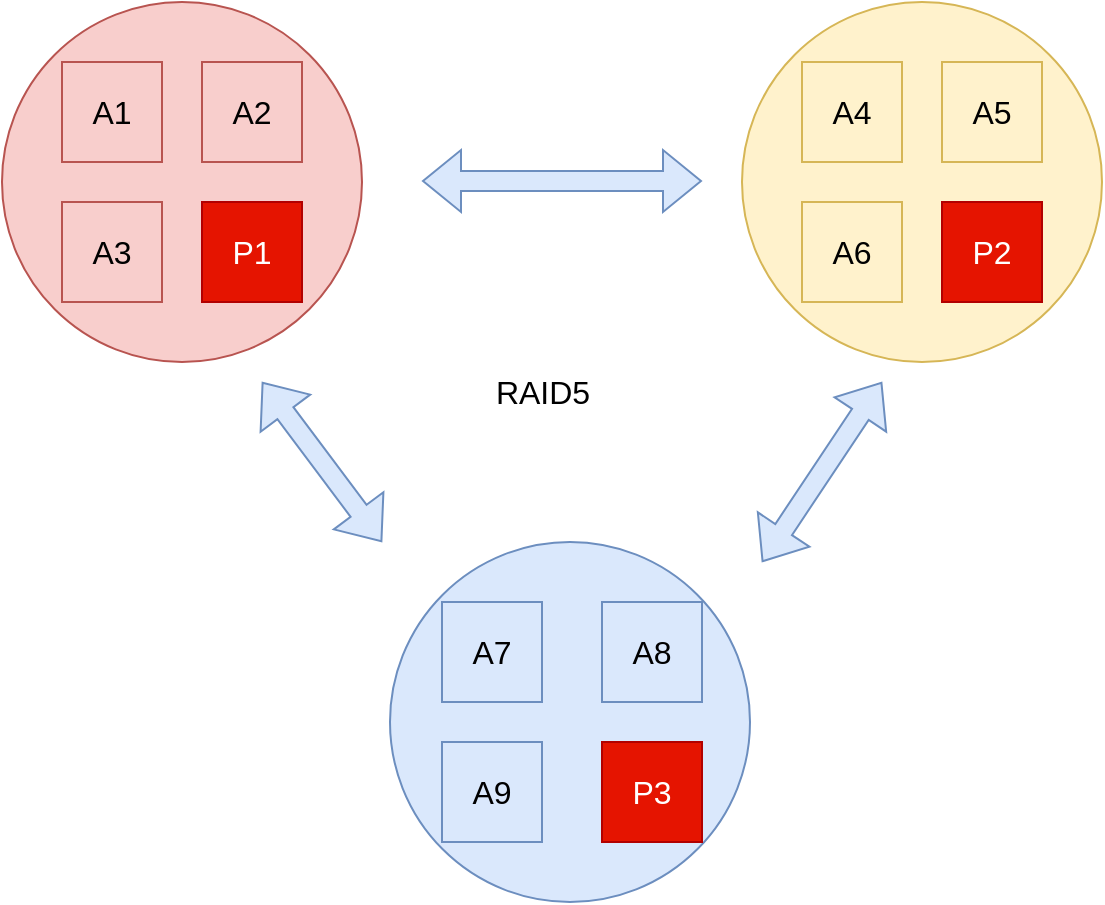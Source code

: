 <mxfile version="26.2.4">
  <diagram name="第 1 页" id="Sry36QNPKHKFNGIRxmHr">
    <mxGraphModel dx="1428" dy="751" grid="1" gridSize="10" guides="1" tooltips="1" connect="1" arrows="1" fold="1" page="1" pageScale="1" pageWidth="827" pageHeight="1169" math="0" shadow="0">
      <root>
        <mxCell id="0" />
        <mxCell id="1" parent="0" />
        <mxCell id="oVKJz21ijN3CRCaaMMc1-1" value="" style="ellipse;whiteSpace=wrap;html=1;aspect=fixed;fillColor=#f8cecc;strokeColor=#b85450;fontSize=16;" vertex="1" parent="1">
          <mxGeometry x="130" y="200" width="180" height="180" as="geometry" />
        </mxCell>
        <mxCell id="oVKJz21ijN3CRCaaMMc1-2" value="" style="ellipse;whiteSpace=wrap;html=1;aspect=fixed;fillColor=#fff2cc;strokeColor=#d6b656;fontSize=16;" vertex="1" parent="1">
          <mxGeometry x="500" y="200" width="180" height="180" as="geometry" />
        </mxCell>
        <mxCell id="oVKJz21ijN3CRCaaMMc1-3" value="" style="ellipse;whiteSpace=wrap;html=1;aspect=fixed;fillColor=#dae8fc;strokeColor=#6c8ebf;fontSize=16;" vertex="1" parent="1">
          <mxGeometry x="324" y="470" width="180" height="180" as="geometry" />
        </mxCell>
        <mxCell id="oVKJz21ijN3CRCaaMMc1-4" value="A1" style="whiteSpace=wrap;html=1;aspect=fixed;fillColor=#f8cecc;strokeColor=#b85450;fontSize=16;" vertex="1" parent="1">
          <mxGeometry x="160" y="230" width="50" height="50" as="geometry" />
        </mxCell>
        <mxCell id="oVKJz21ijN3CRCaaMMc1-5" value="A3" style="whiteSpace=wrap;html=1;aspect=fixed;fillColor=#f8cecc;strokeColor=#b85450;fontSize=16;" vertex="1" parent="1">
          <mxGeometry x="160" y="300" width="50" height="50" as="geometry" />
        </mxCell>
        <mxCell id="oVKJz21ijN3CRCaaMMc1-6" value="A2" style="whiteSpace=wrap;html=1;aspect=fixed;fillColor=#f8cecc;strokeColor=#b85450;fontSize=16;" vertex="1" parent="1">
          <mxGeometry x="230" y="230" width="50" height="50" as="geometry" />
        </mxCell>
        <mxCell id="oVKJz21ijN3CRCaaMMc1-7" value="P1" style="whiteSpace=wrap;html=1;aspect=fixed;fillColor=#e51400;fontColor=#ffffff;strokeColor=#B20000;fontSize=16;" vertex="1" parent="1">
          <mxGeometry x="230" y="300" width="50" height="50" as="geometry" />
        </mxCell>
        <mxCell id="oVKJz21ijN3CRCaaMMc1-8" value="A4" style="whiteSpace=wrap;html=1;aspect=fixed;fillColor=#fff2cc;strokeColor=#d6b656;fontSize=16;" vertex="1" parent="1">
          <mxGeometry x="530" y="230" width="50" height="50" as="geometry" />
        </mxCell>
        <mxCell id="oVKJz21ijN3CRCaaMMc1-9" value="A6" style="whiteSpace=wrap;html=1;aspect=fixed;fillColor=#fff2cc;strokeColor=#d6b656;fontSize=16;" vertex="1" parent="1">
          <mxGeometry x="530" y="300" width="50" height="50" as="geometry" />
        </mxCell>
        <mxCell id="oVKJz21ijN3CRCaaMMc1-10" value="A5" style="whiteSpace=wrap;html=1;aspect=fixed;fillColor=#fff2cc;strokeColor=#d6b656;fontSize=16;" vertex="1" parent="1">
          <mxGeometry x="600" y="230" width="50" height="50" as="geometry" />
        </mxCell>
        <mxCell id="oVKJz21ijN3CRCaaMMc1-11" value="P2" style="whiteSpace=wrap;html=1;aspect=fixed;fillColor=#e51400;fontColor=#ffffff;strokeColor=#B20000;fontSize=16;" vertex="1" parent="1">
          <mxGeometry x="600" y="300" width="50" height="50" as="geometry" />
        </mxCell>
        <mxCell id="oVKJz21ijN3CRCaaMMc1-12" value="A7" style="whiteSpace=wrap;html=1;aspect=fixed;fillColor=#dae8fc;strokeColor=#6c8ebf;fontSize=16;" vertex="1" parent="1">
          <mxGeometry x="350" y="500" width="50" height="50" as="geometry" />
        </mxCell>
        <mxCell id="oVKJz21ijN3CRCaaMMc1-13" value="A9" style="whiteSpace=wrap;html=1;aspect=fixed;fillColor=#dae8fc;strokeColor=#6c8ebf;fontSize=16;" vertex="1" parent="1">
          <mxGeometry x="350" y="570" width="50" height="50" as="geometry" />
        </mxCell>
        <mxCell id="oVKJz21ijN3CRCaaMMc1-14" value="A8" style="whiteSpace=wrap;html=1;aspect=fixed;fillColor=#dae8fc;strokeColor=#6c8ebf;fontSize=16;" vertex="1" parent="1">
          <mxGeometry x="430" y="500" width="50" height="50" as="geometry" />
        </mxCell>
        <mxCell id="oVKJz21ijN3CRCaaMMc1-15" value="P3" style="whiteSpace=wrap;html=1;aspect=fixed;fillColor=#e51400;fontColor=#ffffff;strokeColor=#B20000;fontSize=16;" vertex="1" parent="1">
          <mxGeometry x="430" y="570" width="50" height="50" as="geometry" />
        </mxCell>
        <mxCell id="oVKJz21ijN3CRCaaMMc1-16" value="RAID5" style="text;html=1;align=center;verticalAlign=middle;resizable=0;points=[];autosize=1;strokeColor=none;fillColor=none;fontSize=16;" vertex="1" parent="1">
          <mxGeometry x="365" y="380" width="70" height="30" as="geometry" />
        </mxCell>
        <mxCell id="oVKJz21ijN3CRCaaMMc1-17" value="" style="shape=flexArrow;endArrow=classic;startArrow=classic;html=1;rounded=0;fillColor=#dae8fc;strokeColor=#6c8ebf;fontSize=16;" edge="1" parent="1">
          <mxGeometry width="100" height="100" relative="1" as="geometry">
            <mxPoint x="340" y="289.5" as="sourcePoint" />
            <mxPoint x="480" y="289.5" as="targetPoint" />
          </mxGeometry>
        </mxCell>
        <mxCell id="oVKJz21ijN3CRCaaMMc1-18" value="" style="shape=flexArrow;endArrow=classic;startArrow=classic;html=1;rounded=0;fillColor=#dae8fc;strokeColor=#6c8ebf;fontSize=16;" edge="1" parent="1">
          <mxGeometry width="100" height="100" relative="1" as="geometry">
            <mxPoint x="320" y="470" as="sourcePoint" />
            <mxPoint x="260" y="390" as="targetPoint" />
          </mxGeometry>
        </mxCell>
        <mxCell id="oVKJz21ijN3CRCaaMMc1-19" value="" style="shape=flexArrow;endArrow=classic;startArrow=classic;html=1;rounded=0;fillColor=#dae8fc;strokeColor=#6c8ebf;fontSize=16;" edge="1" parent="1">
          <mxGeometry width="100" height="100" relative="1" as="geometry">
            <mxPoint x="510" y="480" as="sourcePoint" />
            <mxPoint x="570" y="390" as="targetPoint" />
          </mxGeometry>
        </mxCell>
      </root>
    </mxGraphModel>
  </diagram>
</mxfile>
